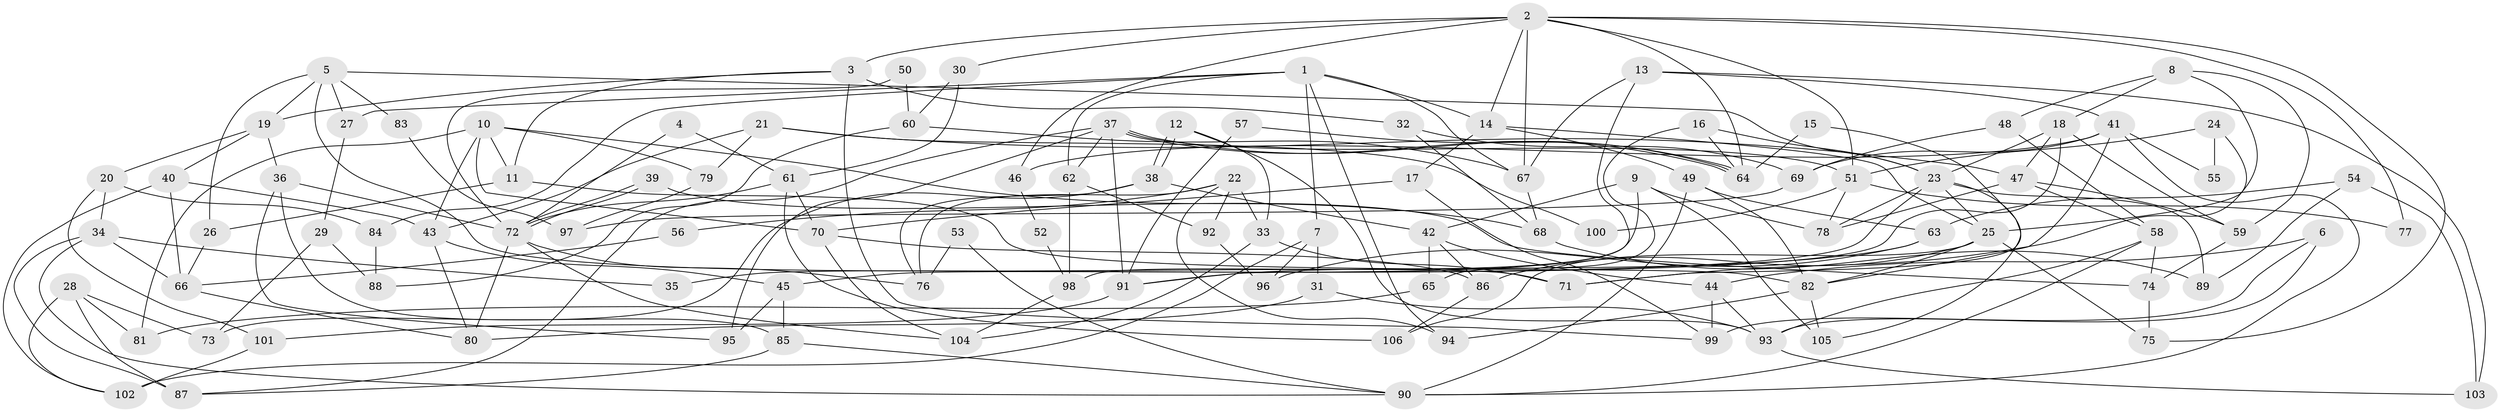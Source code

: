 // Generated by graph-tools (version 1.1) at 2025/15/03/09/25 04:15:00]
// undirected, 106 vertices, 212 edges
graph export_dot {
graph [start="1"]
  node [color=gray90,style=filled];
  1;
  2;
  3;
  4;
  5;
  6;
  7;
  8;
  9;
  10;
  11;
  12;
  13;
  14;
  15;
  16;
  17;
  18;
  19;
  20;
  21;
  22;
  23;
  24;
  25;
  26;
  27;
  28;
  29;
  30;
  31;
  32;
  33;
  34;
  35;
  36;
  37;
  38;
  39;
  40;
  41;
  42;
  43;
  44;
  45;
  46;
  47;
  48;
  49;
  50;
  51;
  52;
  53;
  54;
  55;
  56;
  57;
  58;
  59;
  60;
  61;
  62;
  63;
  64;
  65;
  66;
  67;
  68;
  69;
  70;
  71;
  72;
  73;
  74;
  75;
  76;
  77;
  78;
  79;
  80;
  81;
  82;
  83;
  84;
  85;
  86;
  87;
  88;
  89;
  90;
  91;
  92;
  93;
  94;
  95;
  96;
  97;
  98;
  99;
  100;
  101;
  102;
  103;
  104;
  105;
  106;
  1 -- 84;
  1 -- 67;
  1 -- 7;
  1 -- 14;
  1 -- 27;
  1 -- 62;
  1 -- 94;
  2 -- 14;
  2 -- 51;
  2 -- 3;
  2 -- 30;
  2 -- 46;
  2 -- 64;
  2 -- 67;
  2 -- 75;
  2 -- 77;
  3 -- 99;
  3 -- 11;
  3 -- 19;
  3 -- 32;
  4 -- 61;
  4 -- 72;
  5 -- 26;
  5 -- 19;
  5 -- 23;
  5 -- 27;
  5 -- 71;
  5 -- 83;
  6 -- 99;
  6 -- 93;
  6 -- 44;
  7 -- 31;
  7 -- 96;
  7 -- 102;
  8 -- 25;
  8 -- 59;
  8 -- 18;
  8 -- 48;
  9 -- 105;
  9 -- 78;
  9 -- 42;
  9 -- 98;
  10 -- 70;
  10 -- 81;
  10 -- 11;
  10 -- 43;
  10 -- 68;
  10 -- 79;
  11 -- 26;
  11 -- 82;
  12 -- 38;
  12 -- 38;
  12 -- 33;
  12 -- 93;
  13 -- 67;
  13 -- 91;
  13 -- 41;
  13 -- 103;
  14 -- 25;
  14 -- 17;
  14 -- 49;
  15 -- 71;
  15 -- 64;
  16 -- 64;
  16 -- 23;
  16 -- 65;
  17 -- 70;
  17 -- 99;
  18 -- 23;
  18 -- 45;
  18 -- 47;
  18 -- 59;
  19 -- 36;
  19 -- 20;
  19 -- 40;
  20 -- 34;
  20 -- 84;
  20 -- 101;
  21 -- 43;
  21 -- 47;
  21 -- 79;
  21 -- 100;
  22 -- 76;
  22 -- 94;
  22 -- 33;
  22 -- 56;
  22 -- 92;
  23 -- 25;
  23 -- 35;
  23 -- 78;
  23 -- 89;
  23 -- 105;
  24 -- 71;
  24 -- 51;
  24 -- 55;
  25 -- 106;
  25 -- 75;
  25 -- 82;
  25 -- 86;
  26 -- 66;
  27 -- 29;
  28 -- 87;
  28 -- 102;
  28 -- 73;
  28 -- 81;
  29 -- 73;
  29 -- 88;
  30 -- 61;
  30 -- 60;
  31 -- 80;
  31 -- 93;
  32 -- 69;
  32 -- 68;
  33 -- 104;
  33 -- 71;
  34 -- 66;
  34 -- 90;
  34 -- 35;
  34 -- 87;
  36 -- 95;
  36 -- 85;
  36 -- 72;
  37 -- 91;
  37 -- 64;
  37 -- 64;
  37 -- 51;
  37 -- 62;
  37 -- 87;
  37 -- 95;
  38 -- 42;
  38 -- 73;
  38 -- 76;
  39 -- 74;
  39 -- 72;
  39 -- 72;
  40 -- 43;
  40 -- 66;
  40 -- 102;
  41 -- 82;
  41 -- 46;
  41 -- 55;
  41 -- 69;
  41 -- 90;
  42 -- 44;
  42 -- 65;
  42 -- 86;
  43 -- 45;
  43 -- 80;
  44 -- 93;
  44 -- 99;
  45 -- 85;
  45 -- 95;
  46 -- 52;
  47 -- 58;
  47 -- 59;
  47 -- 78;
  48 -- 58;
  48 -- 69;
  49 -- 82;
  49 -- 63;
  49 -- 90;
  50 -- 60;
  50 -- 72;
  51 -- 78;
  51 -- 77;
  51 -- 100;
  52 -- 98;
  53 -- 90;
  53 -- 76;
  54 -- 63;
  54 -- 89;
  54 -- 103;
  56 -- 66;
  57 -- 64;
  57 -- 91;
  58 -- 90;
  58 -- 93;
  58 -- 74;
  59 -- 74;
  60 -- 67;
  60 -- 88;
  61 -- 70;
  61 -- 72;
  61 -- 106;
  62 -- 92;
  62 -- 98;
  63 -- 96;
  63 -- 91;
  65 -- 81;
  66 -- 80;
  67 -- 68;
  68 -- 89;
  69 -- 97;
  70 -- 104;
  70 -- 86;
  72 -- 76;
  72 -- 80;
  72 -- 104;
  74 -- 75;
  79 -- 97;
  82 -- 94;
  82 -- 105;
  83 -- 97;
  84 -- 88;
  85 -- 90;
  85 -- 87;
  86 -- 106;
  91 -- 101;
  92 -- 96;
  93 -- 103;
  98 -- 104;
  101 -- 102;
}
